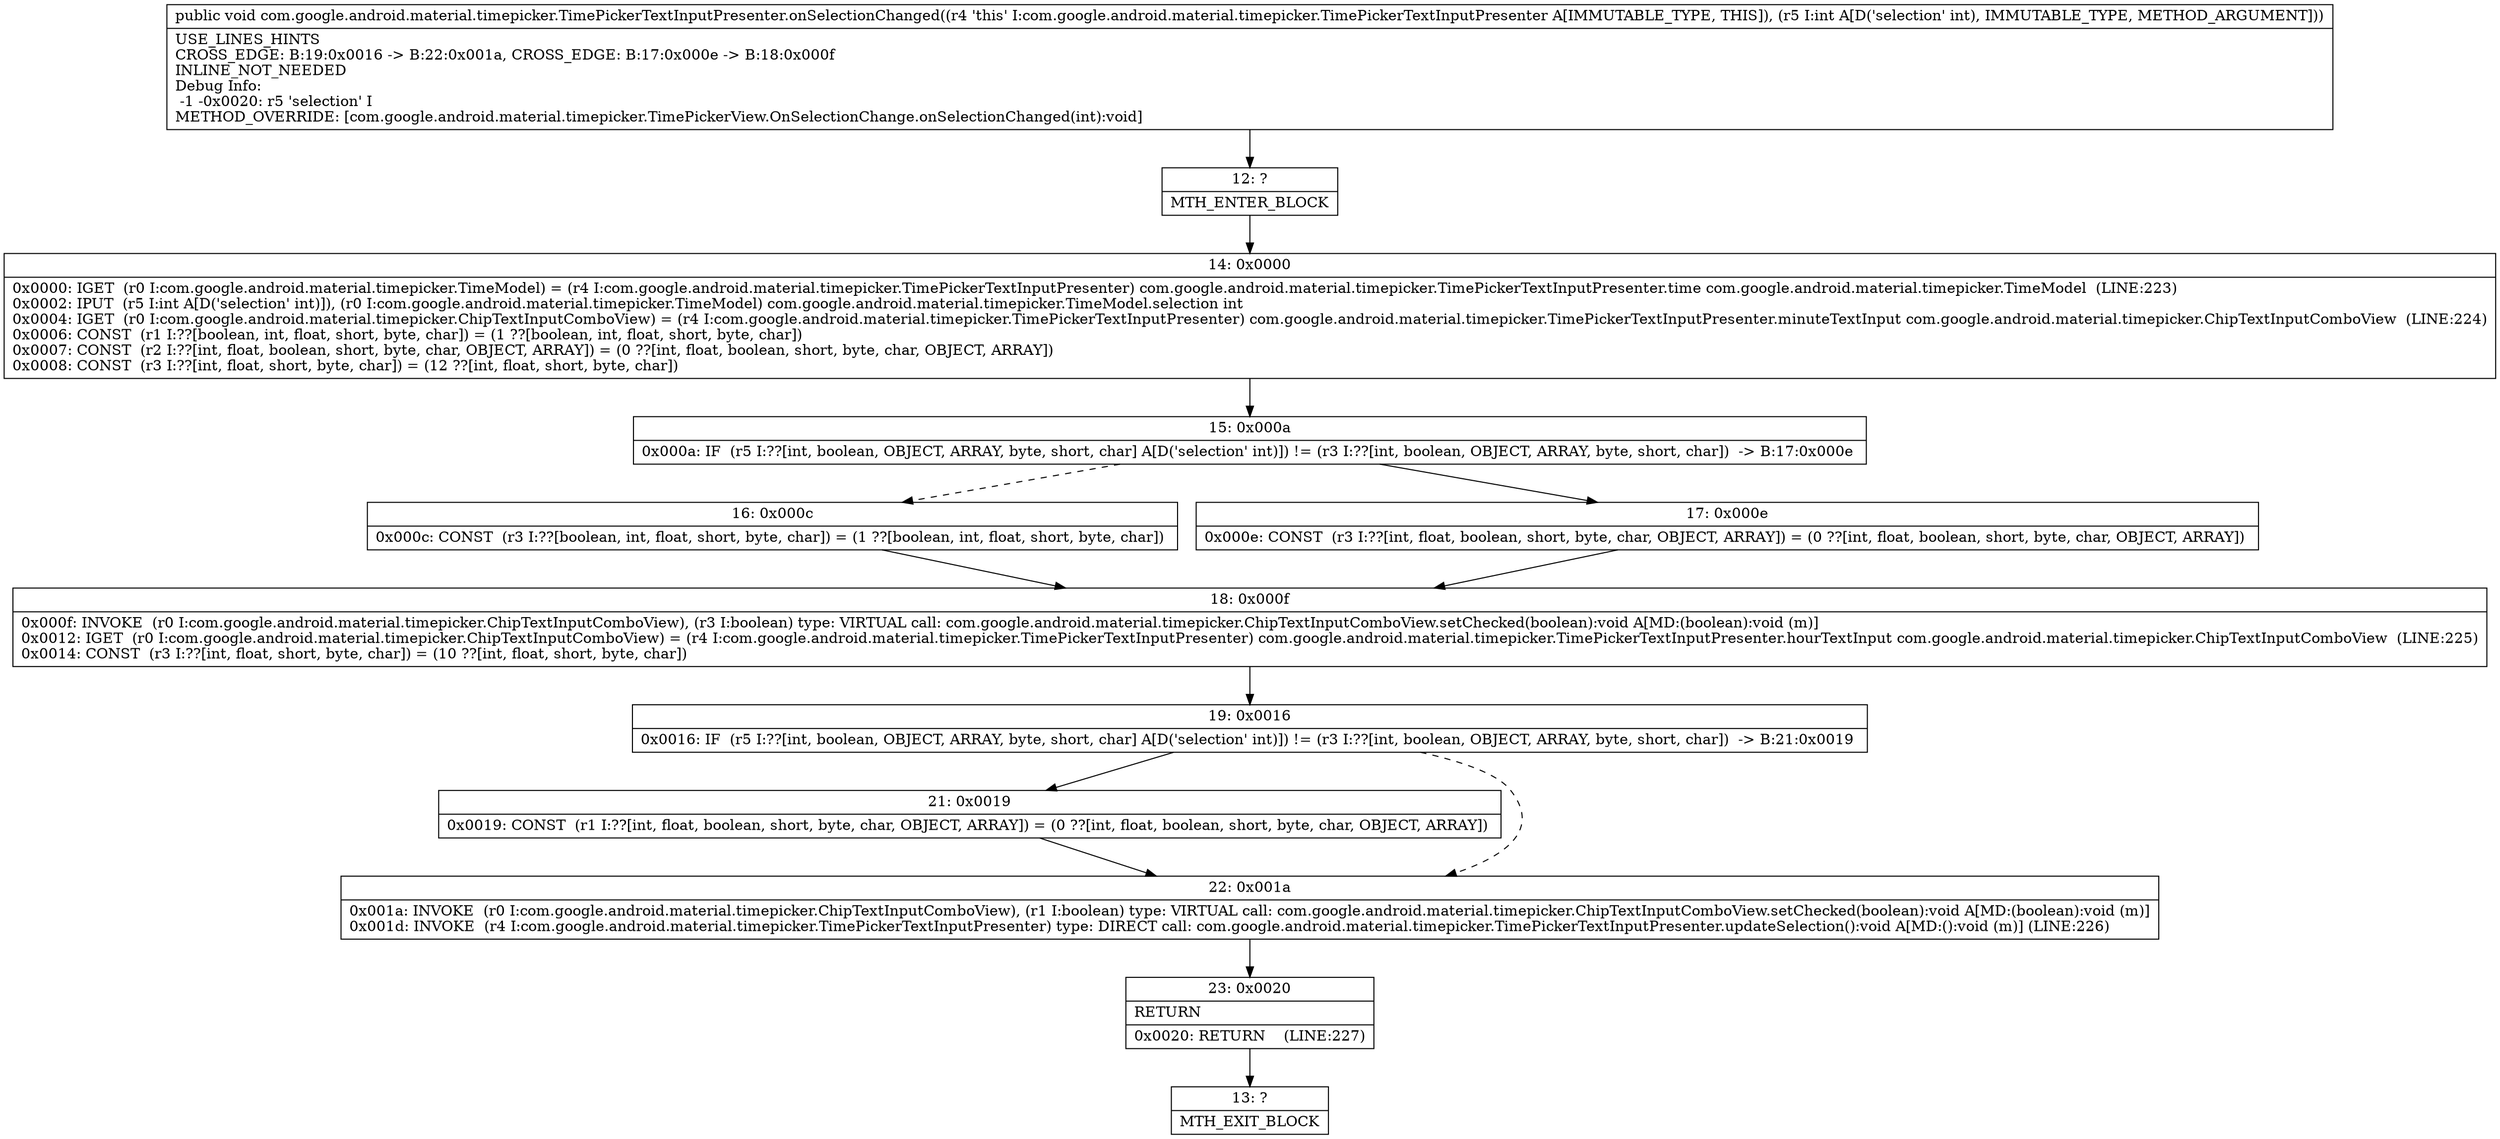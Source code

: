 digraph "CFG forcom.google.android.material.timepicker.TimePickerTextInputPresenter.onSelectionChanged(I)V" {
Node_12 [shape=record,label="{12\:\ ?|MTH_ENTER_BLOCK\l}"];
Node_14 [shape=record,label="{14\:\ 0x0000|0x0000: IGET  (r0 I:com.google.android.material.timepicker.TimeModel) = (r4 I:com.google.android.material.timepicker.TimePickerTextInputPresenter) com.google.android.material.timepicker.TimePickerTextInputPresenter.time com.google.android.material.timepicker.TimeModel  (LINE:223)\l0x0002: IPUT  (r5 I:int A[D('selection' int)]), (r0 I:com.google.android.material.timepicker.TimeModel) com.google.android.material.timepicker.TimeModel.selection int \l0x0004: IGET  (r0 I:com.google.android.material.timepicker.ChipTextInputComboView) = (r4 I:com.google.android.material.timepicker.TimePickerTextInputPresenter) com.google.android.material.timepicker.TimePickerTextInputPresenter.minuteTextInput com.google.android.material.timepicker.ChipTextInputComboView  (LINE:224)\l0x0006: CONST  (r1 I:??[boolean, int, float, short, byte, char]) = (1 ??[boolean, int, float, short, byte, char]) \l0x0007: CONST  (r2 I:??[int, float, boolean, short, byte, char, OBJECT, ARRAY]) = (0 ??[int, float, boolean, short, byte, char, OBJECT, ARRAY]) \l0x0008: CONST  (r3 I:??[int, float, short, byte, char]) = (12 ??[int, float, short, byte, char]) \l}"];
Node_15 [shape=record,label="{15\:\ 0x000a|0x000a: IF  (r5 I:??[int, boolean, OBJECT, ARRAY, byte, short, char] A[D('selection' int)]) != (r3 I:??[int, boolean, OBJECT, ARRAY, byte, short, char])  \-\> B:17:0x000e \l}"];
Node_16 [shape=record,label="{16\:\ 0x000c|0x000c: CONST  (r3 I:??[boolean, int, float, short, byte, char]) = (1 ??[boolean, int, float, short, byte, char]) \l}"];
Node_18 [shape=record,label="{18\:\ 0x000f|0x000f: INVOKE  (r0 I:com.google.android.material.timepicker.ChipTextInputComboView), (r3 I:boolean) type: VIRTUAL call: com.google.android.material.timepicker.ChipTextInputComboView.setChecked(boolean):void A[MD:(boolean):void (m)]\l0x0012: IGET  (r0 I:com.google.android.material.timepicker.ChipTextInputComboView) = (r4 I:com.google.android.material.timepicker.TimePickerTextInputPresenter) com.google.android.material.timepicker.TimePickerTextInputPresenter.hourTextInput com.google.android.material.timepicker.ChipTextInputComboView  (LINE:225)\l0x0014: CONST  (r3 I:??[int, float, short, byte, char]) = (10 ??[int, float, short, byte, char]) \l}"];
Node_19 [shape=record,label="{19\:\ 0x0016|0x0016: IF  (r5 I:??[int, boolean, OBJECT, ARRAY, byte, short, char] A[D('selection' int)]) != (r3 I:??[int, boolean, OBJECT, ARRAY, byte, short, char])  \-\> B:21:0x0019 \l}"];
Node_21 [shape=record,label="{21\:\ 0x0019|0x0019: CONST  (r1 I:??[int, float, boolean, short, byte, char, OBJECT, ARRAY]) = (0 ??[int, float, boolean, short, byte, char, OBJECT, ARRAY]) \l}"];
Node_22 [shape=record,label="{22\:\ 0x001a|0x001a: INVOKE  (r0 I:com.google.android.material.timepicker.ChipTextInputComboView), (r1 I:boolean) type: VIRTUAL call: com.google.android.material.timepicker.ChipTextInputComboView.setChecked(boolean):void A[MD:(boolean):void (m)]\l0x001d: INVOKE  (r4 I:com.google.android.material.timepicker.TimePickerTextInputPresenter) type: DIRECT call: com.google.android.material.timepicker.TimePickerTextInputPresenter.updateSelection():void A[MD:():void (m)] (LINE:226)\l}"];
Node_23 [shape=record,label="{23\:\ 0x0020|RETURN\l|0x0020: RETURN    (LINE:227)\l}"];
Node_13 [shape=record,label="{13\:\ ?|MTH_EXIT_BLOCK\l}"];
Node_17 [shape=record,label="{17\:\ 0x000e|0x000e: CONST  (r3 I:??[int, float, boolean, short, byte, char, OBJECT, ARRAY]) = (0 ??[int, float, boolean, short, byte, char, OBJECT, ARRAY]) \l}"];
MethodNode[shape=record,label="{public void com.google.android.material.timepicker.TimePickerTextInputPresenter.onSelectionChanged((r4 'this' I:com.google.android.material.timepicker.TimePickerTextInputPresenter A[IMMUTABLE_TYPE, THIS]), (r5 I:int A[D('selection' int), IMMUTABLE_TYPE, METHOD_ARGUMENT]))  | USE_LINES_HINTS\lCROSS_EDGE: B:19:0x0016 \-\> B:22:0x001a, CROSS_EDGE: B:17:0x000e \-\> B:18:0x000f\lINLINE_NOT_NEEDED\lDebug Info:\l  \-1 \-0x0020: r5 'selection' I\lMETHOD_OVERRIDE: [com.google.android.material.timepicker.TimePickerView.OnSelectionChange.onSelectionChanged(int):void]\l}"];
MethodNode -> Node_12;Node_12 -> Node_14;
Node_14 -> Node_15;
Node_15 -> Node_16[style=dashed];
Node_15 -> Node_17;
Node_16 -> Node_18;
Node_18 -> Node_19;
Node_19 -> Node_21;
Node_19 -> Node_22[style=dashed];
Node_21 -> Node_22;
Node_22 -> Node_23;
Node_23 -> Node_13;
Node_17 -> Node_18;
}

